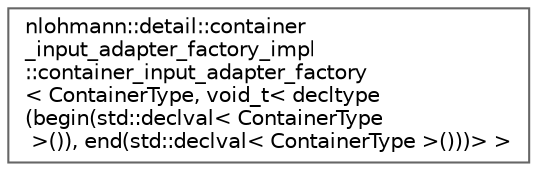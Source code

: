 digraph "Graphical Class Hierarchy"
{
 // LATEX_PDF_SIZE
  bgcolor="transparent";
  edge [fontname=Helvetica,fontsize=10,labelfontname=Helvetica,labelfontsize=10];
  node [fontname=Helvetica,fontsize=10,shape=box,height=0.2,width=0.4];
  rankdir="LR";
  Node0 [id="Node000000",label="nlohmann::detail::container\l_input_adapter_factory_impl\l::container_input_adapter_factory\l\< ContainerType, void_t\< decltype\l(begin(std::declval\< ContainerType\l \>()), end(std::declval\< ContainerType \>()))\> \>",height=0.2,width=0.4,color="grey40", fillcolor="white", style="filled",URL="$structnlohmann_1_1detail_1_1container__input__adapter__factory__impl_1_1container__input__adapte602516bdb0b70b8ee5c6d4ff825368be.html",tooltip=" "];
}
